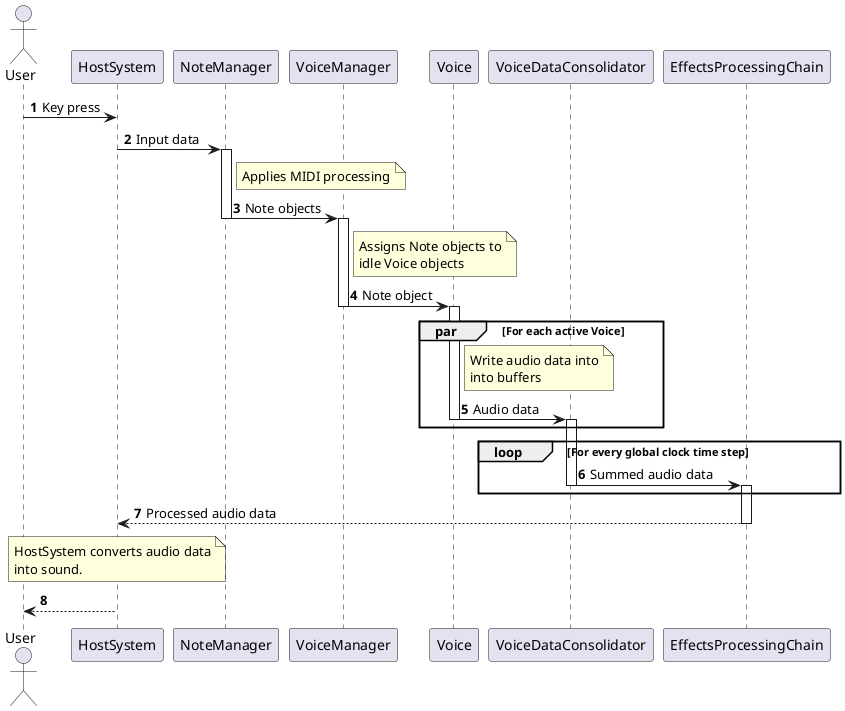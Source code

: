 @startuml

actor User

autonumber

participant HostSystem
participant NoteManager
participant VoiceManager
participant Voice
participant VoiceDataConsolidator
participant EffectsProcessingChain

User -> HostSystem: Key press
HostSystem -> NoteManager: Input data

note right NoteManager
Applies MIDI processing
end note

activate NoteManager
NoteManager -> VoiceManager: Note objects
deactivate NoteManager
activate VoiceManager

note right VoiceManager
Assigns Note objects to
idle Voice objects
end note

VoiceManager -> Voice: Note object
deactivate VoiceManager

par For each active Voice
    activate Voice
    note right Voice
    Write audio data into
    into buffers
    end note
    VoiceDataConsolidator <- Voice : Audio data
    deactivate Voice
    activate VoiceDataConsolidator
end

loop For every global clock time step
    VoiceDataConsolidator -> EffectsProcessingChain: Summed audio data
    deactivate VoiceDataConsolidator
    activate EffectsProcessingChain
end

EffectsProcessingChain --> HostSystem: Processed audio data
deactivate EffectsProcessingChain

note over HostSystem
HostSystem converts audio data
into sound.
end note

HostSystem --> User

@enduml

